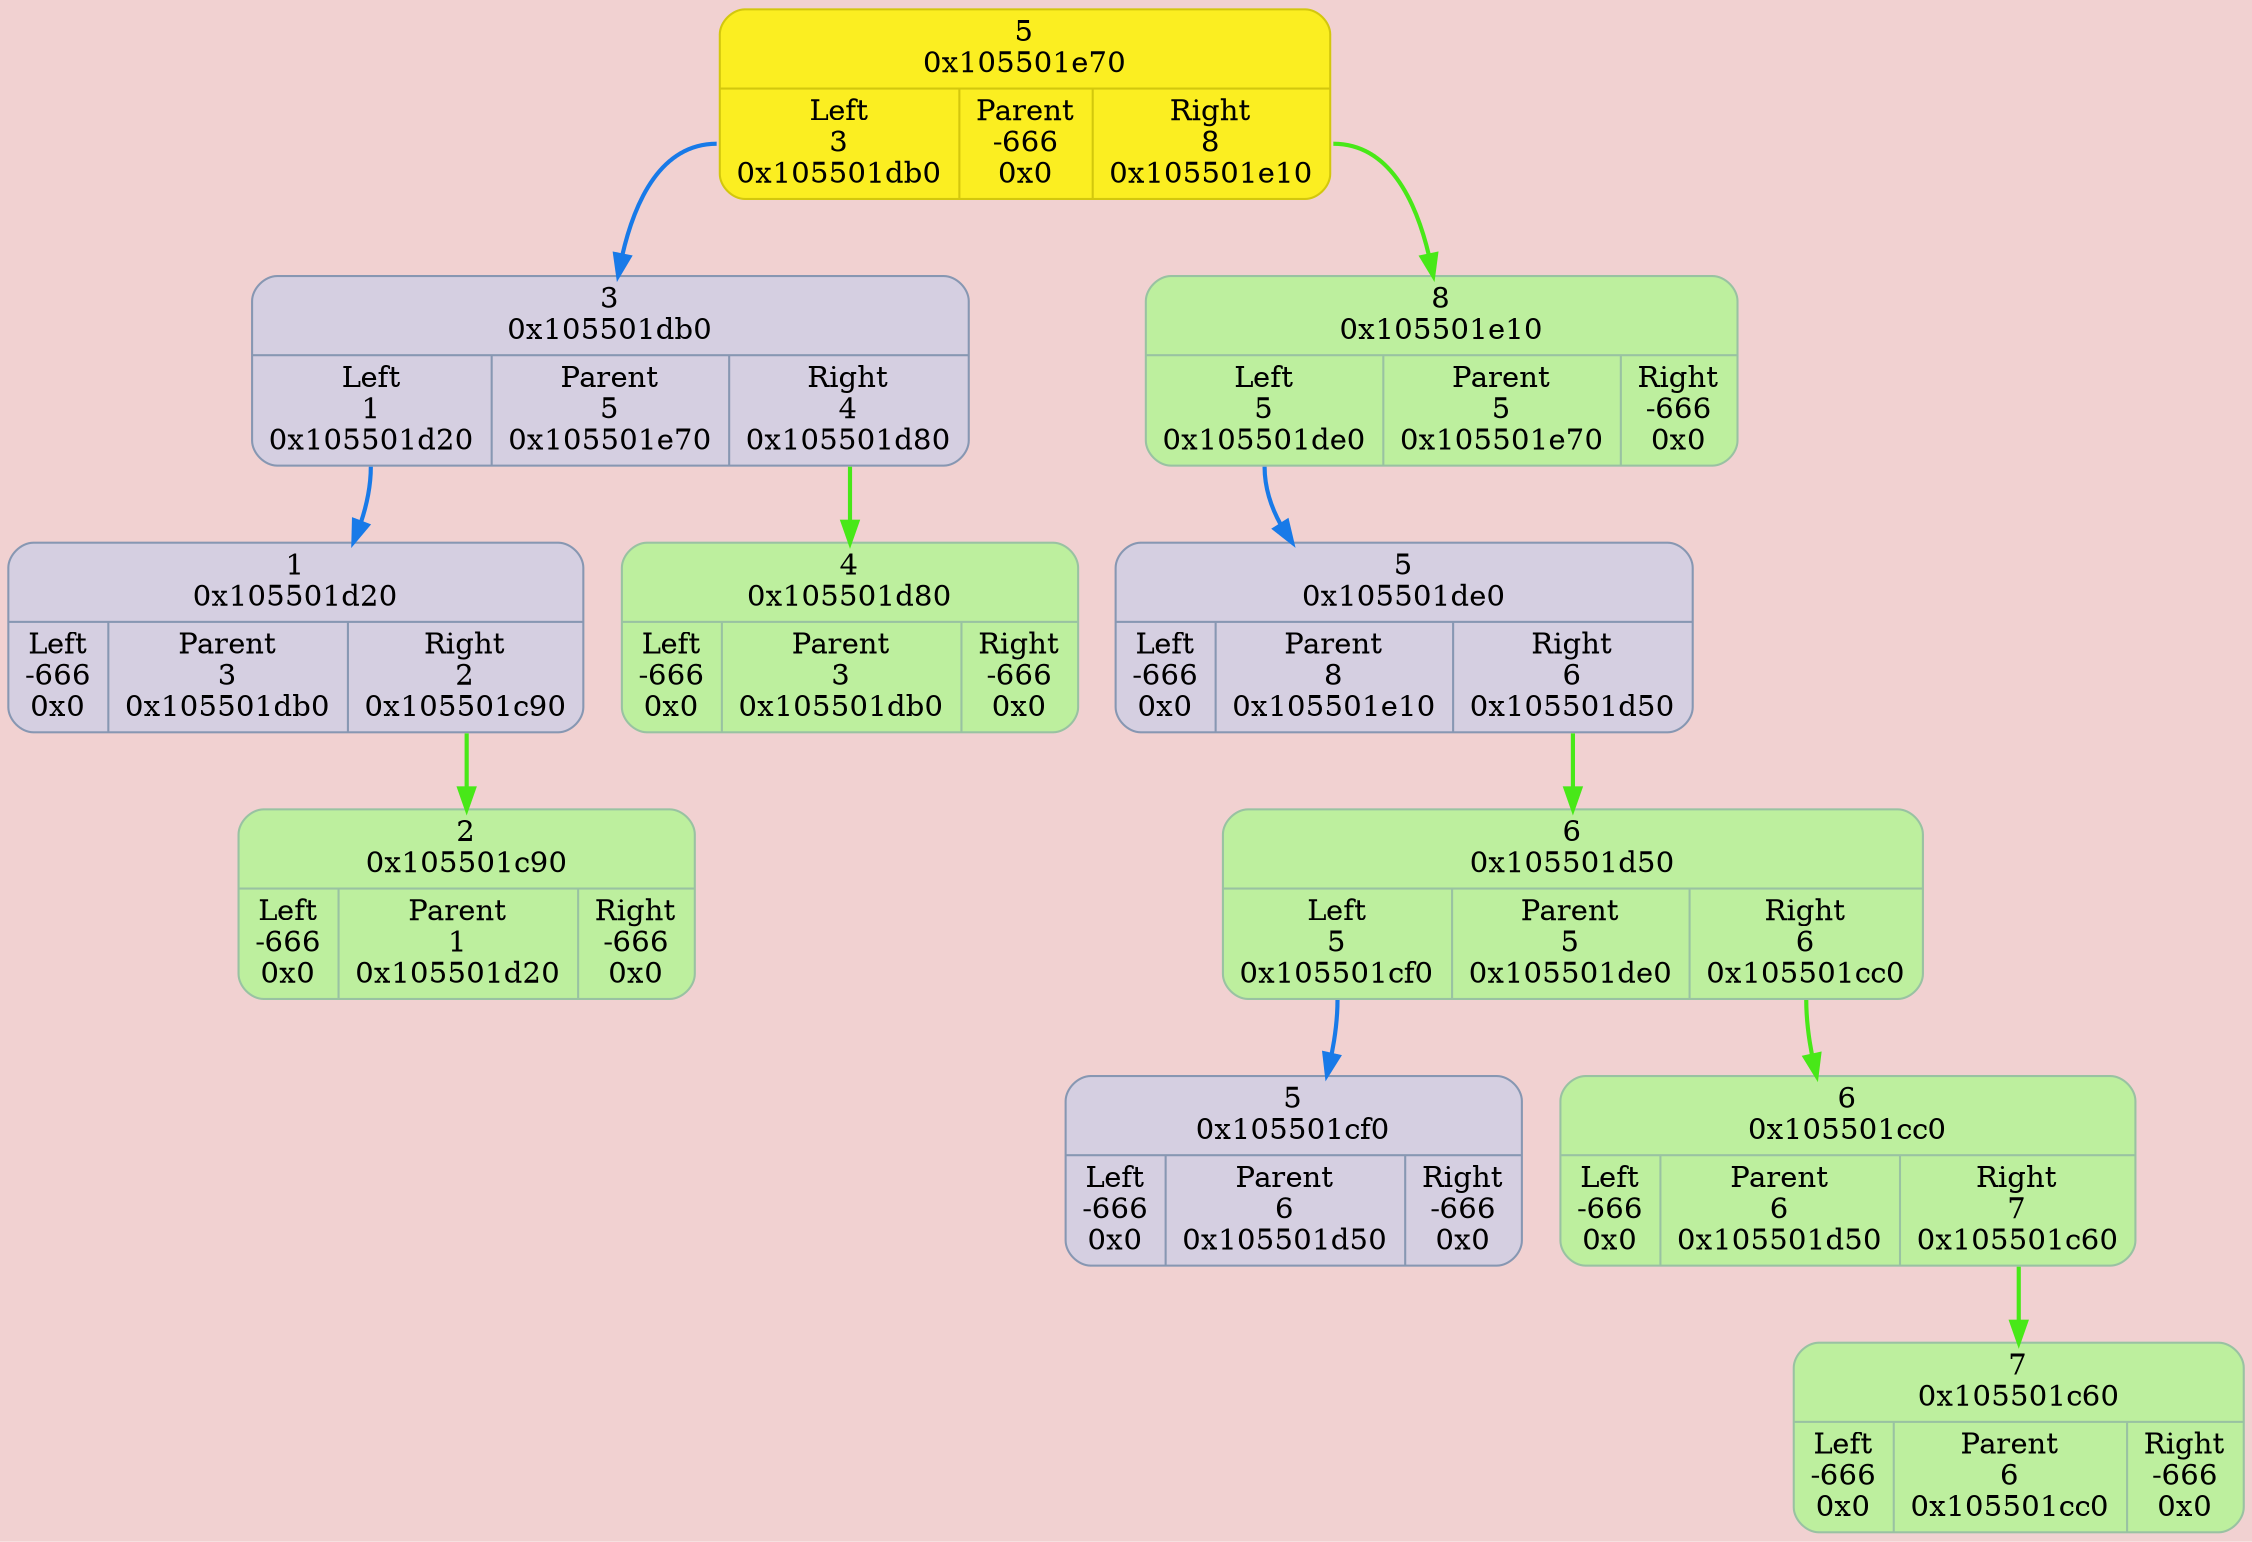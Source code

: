 digraph {
	fontname = "UbuntuMono";
	bgcolor = "#F1D1D1";

	node0x105501e70 [ shape = Mrecord; style = filled; fillcolor = "#FBEE21"; color = "#D3C70D"; fontcolor = "#000000";label = " { 5\n0x105501e70 | { <left> Left\n3\n0x105501db0 | Parent\n-666\n0x0 | <right> Right\n8\n0x105501e10 } } ";  ];
	node0x105501e70:<left> -> node0x105501db0 [ style = "bold"; color = "#187AE8" ];
	node0x105501db0 [ shape = Mrecord; style = filled; fillcolor = "#D5CFE1"; color = "#8797b2"; fontcolor = "#000000";label = " { 3\n0x105501db0 | { <left> Left\n1\n0x105501d20 | Parent\n5\n0x105501e70 | <right> Right\n4\n0x105501d80 } } ";  ];
	node0x105501db0:<left> -> node0x105501d20 [ style = "bold"; color = "#187AE8" ];
	node0x105501d20 [ shape = Mrecord; style = filled; fillcolor = "#D5CFE1"; color = "#8797b2"; fontcolor = "#000000";label = " { 1\n0x105501d20 | { <left> Left\n-666\n0x0 | Parent\n3\n0x105501db0 | <right> Right\n2\n0x105501c90 } } ";  ];
	node0x105501d20:<right> -> node0x105501c90 [ style = "bold"; color = "#48E818" ];
	node0x105501c90 [ shape = Mrecord; style = filled; fillcolor = "#D5CFE1"; color = "#8797b2"; fontcolor = "#000000";label = " { 2\n0x105501c90 | { <left> Left\n-666\n0x0 | Parent\n1\n0x105501d20 | <right> Right\n-666\n0x0 } } ";  ];
	node0x105501c90 [ shape = Mrecord; style = filled; fillcolor = "#BDEF9E"; color = "#99c2a2"; fontcolor = "#000000";label = " { 2\n0x105501c90 | { <left> Left\n-666\n0x0 | Parent\n1\n0x105501d20 | <right> Right\n-666\n0x0 } } ";  ];
	node0x105501db0:<right> -> node0x105501d80 [ style = "bold"; color = "#48E818" ];
	node0x105501d80 [ shape = Mrecord; style = filled; fillcolor = "#D5CFE1"; color = "#8797b2"; fontcolor = "#000000";label = " { 4\n0x105501d80 | { <left> Left\n-666\n0x0 | Parent\n3\n0x105501db0 | <right> Right\n-666\n0x0 } } ";  ];
	node0x105501d80 [ shape = Mrecord; style = filled; fillcolor = "#BDEF9E"; color = "#99c2a2"; fontcolor = "#000000";label = " { 4\n0x105501d80 | { <left> Left\n-666\n0x0 | Parent\n3\n0x105501db0 | <right> Right\n-666\n0x0 } } ";  ];
	node0x105501e70:<right> -> node0x105501e10 [ style = "bold"; color = "#48E818" ];
	node0x105501e10 [ shape = Mrecord; style = filled; fillcolor = "#D5CFE1"; color = "#8797b2"; fontcolor = "#000000";label = " { 8\n0x105501e10 | { <left> Left\n5\n0x105501de0 | Parent\n5\n0x105501e70 | <right> Right\n-666\n0x0 } } ";  ];
	node0x105501e10:<left> -> node0x105501de0 [ style = "bold"; color = "#187AE8" ];
	node0x105501de0 [ shape = Mrecord; style = filled; fillcolor = "#D5CFE1"; color = "#8797b2"; fontcolor = "#000000";label = " { 5\n0x105501de0 | { <left> Left\n-666\n0x0 | Parent\n8\n0x105501e10 | <right> Right\n6\n0x105501d50 } } ";  ];
	node0x105501de0:<right> -> node0x105501d50 [ style = "bold"; color = "#48E818" ];
	node0x105501d50 [ shape = Mrecord; style = filled; fillcolor = "#D5CFE1"; color = "#8797b2"; fontcolor = "#000000";label = " { 6\n0x105501d50 | { <left> Left\n5\n0x105501cf0 | Parent\n5\n0x105501de0 | <right> Right\n6\n0x105501cc0 } } ";  ];
	node0x105501d50:<left> -> node0x105501cf0 [ style = "bold"; color = "#187AE8" ];
	node0x105501cf0 [ shape = Mrecord; style = filled; fillcolor = "#D5CFE1"; color = "#8797b2"; fontcolor = "#000000";label = " { 5\n0x105501cf0 | { <left> Left\n-666\n0x0 | Parent\n6\n0x105501d50 | <right> Right\n-666\n0x0 } } ";  ];
	node0x105501d50:<right> -> node0x105501cc0 [ style = "bold"; color = "#48E818" ];
	node0x105501cc0 [ shape = Mrecord; style = filled; fillcolor = "#D5CFE1"; color = "#8797b2"; fontcolor = "#000000";label = " { 6\n0x105501cc0 | { <left> Left\n-666\n0x0 | Parent\n6\n0x105501d50 | <right> Right\n7\n0x105501c60 } } ";  ];
	node0x105501cc0:<right> -> node0x105501c60 [ style = "bold"; color = "#48E818" ];
	node0x105501c60 [ shape = Mrecord; style = filled; fillcolor = "#D5CFE1"; color = "#8797b2"; fontcolor = "#000000";label = " { 7\n0x105501c60 | { <left> Left\n-666\n0x0 | Parent\n6\n0x105501cc0 | <right> Right\n-666\n0x0 } } ";  ];
	node0x105501c60 [ shape = Mrecord; style = filled; fillcolor = "#BDEF9E"; color = "#99c2a2"; fontcolor = "#000000";label = " { 7\n0x105501c60 | { <left> Left\n-666\n0x0 | Parent\n6\n0x105501cc0 | <right> Right\n-666\n0x0 } } ";  ];
	node0x105501cc0 [ shape = Mrecord; style = filled; fillcolor = "#BDEF9E"; color = "#99c2a2"; fontcolor = "#000000";label = " { 6\n0x105501cc0 | { <left> Left\n-666\n0x0 | Parent\n6\n0x105501d50 | <right> Right\n7\n0x105501c60 } } ";  ];
	node0x105501d50 [ shape = Mrecord; style = filled; fillcolor = "#BDEF9E"; color = "#99c2a2"; fontcolor = "#000000";label = " { 6\n0x105501d50 | { <left> Left\n5\n0x105501cf0 | Parent\n5\n0x105501de0 | <right> Right\n6\n0x105501cc0 } } ";  ];
	node0x105501e10 [ shape = Mrecord; style = filled; fillcolor = "#BDEF9E"; color = "#99c2a2"; fontcolor = "#000000";label = " { 8\n0x105501e10 | { <left> Left\n5\n0x105501de0 | Parent\n5\n0x105501e70 | <right> Right\n-666\n0x0 } } ";  ];
}

